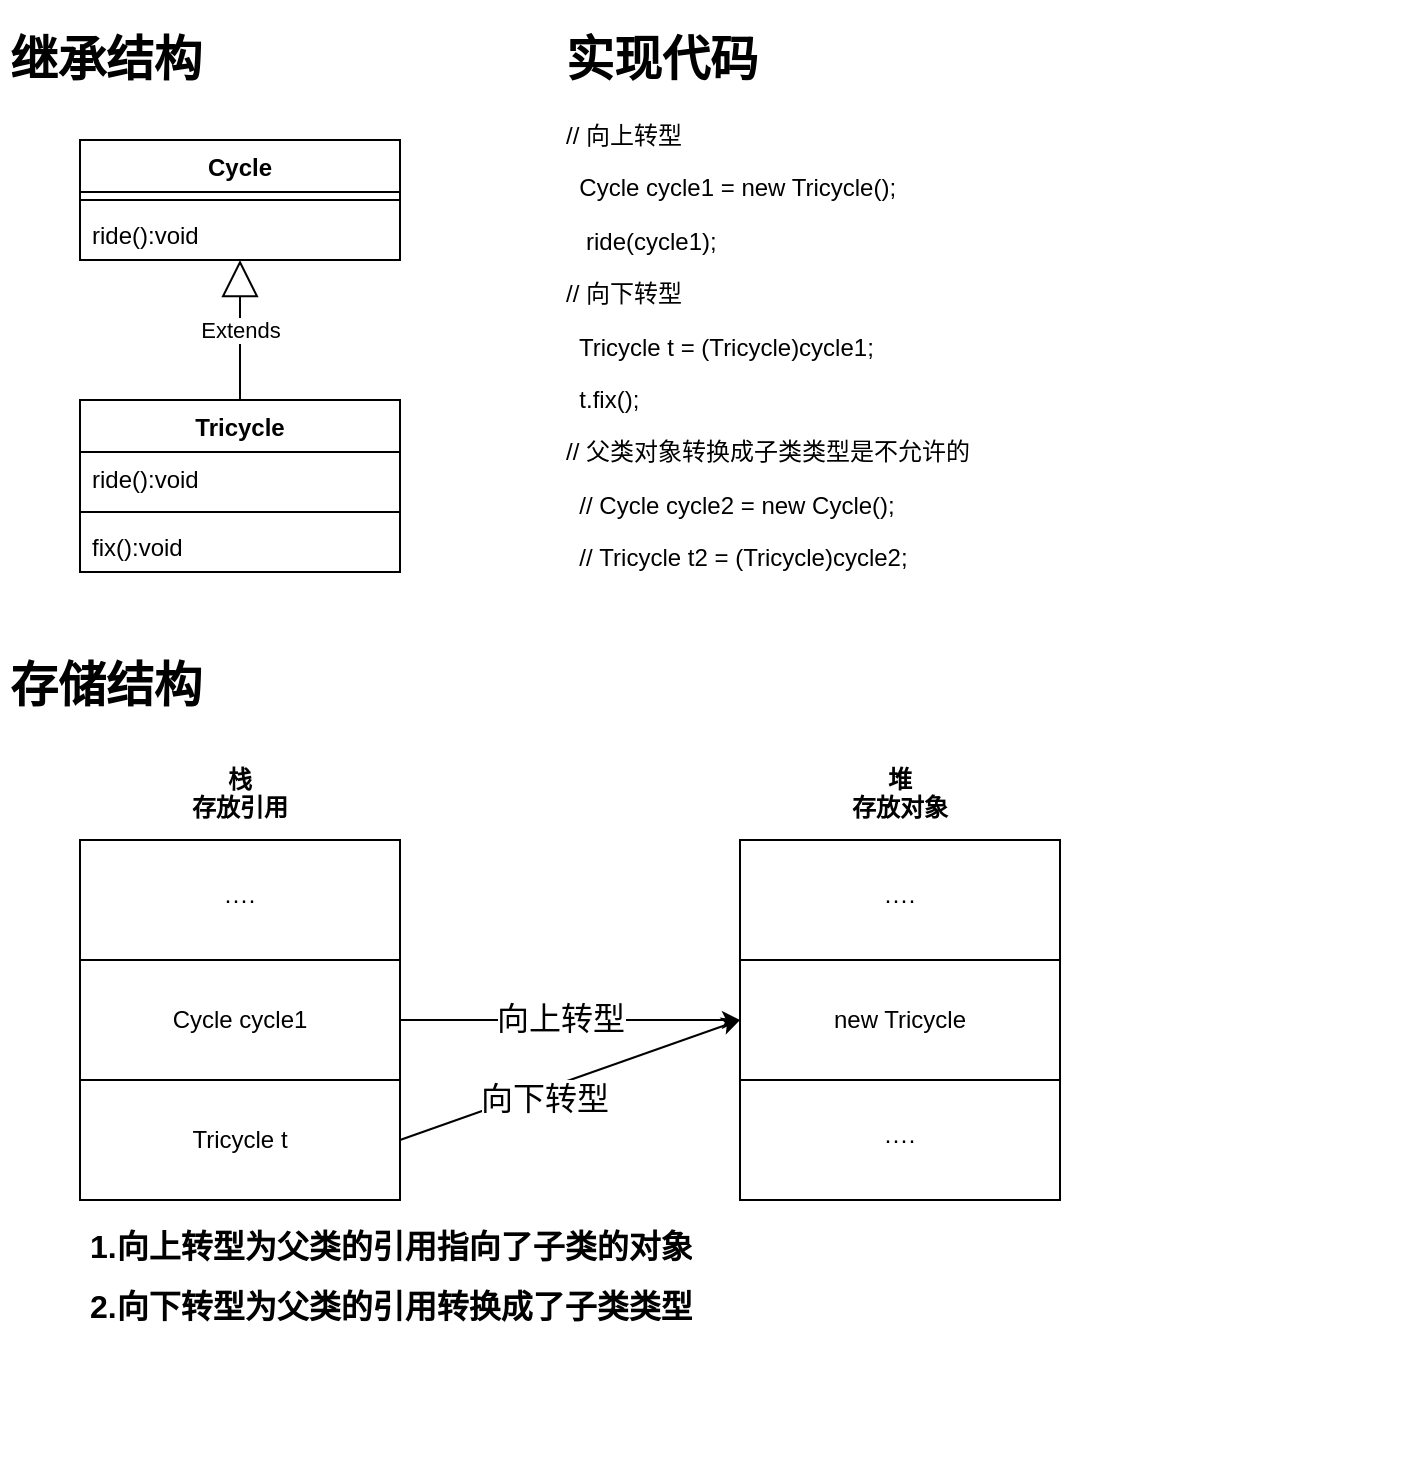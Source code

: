 <mxfile version="10.9.5" type="device"><diagram id="qSwdySFY1Bqaz7w6vX_x" name="第 1 页"><mxGraphModel dx="1106" dy="786" grid="1" gridSize="10" guides="1" tooltips="1" connect="1" arrows="1" fold="1" page="1" pageScale="1" pageWidth="827" pageHeight="1169" math="0" shadow="0"><root><mxCell id="0"/><mxCell id="1" parent="0"/><mxCell id="HuNmshx5-8DQOKbgn-uM-7" value="Extends" style="endArrow=block;endSize=16;endFill=0;html=1;exitX=0.5;exitY=0;exitDx=0;exitDy=0;" edge="1" parent="1" source="HuNmshx5-8DQOKbgn-uM-12" target="HuNmshx5-8DQOKbgn-uM-11"><mxGeometry width="160" relative="1" as="geometry"><mxPoint x="147" y="290" as="sourcePoint"/><mxPoint x="147" y="210" as="targetPoint"/></mxGeometry></mxCell><mxCell id="HuNmshx5-8DQOKbgn-uM-8" value="Cycle" style="swimlane;fontStyle=1;align=center;verticalAlign=top;childLayout=stackLayout;horizontal=1;startSize=26;horizontalStack=0;resizeParent=1;resizeParentMax=0;resizeLast=0;collapsible=1;marginBottom=0;" vertex="1" parent="1"><mxGeometry x="80" y="107" width="160" height="60" as="geometry"/></mxCell><mxCell id="HuNmshx5-8DQOKbgn-uM-10" value="" style="line;strokeWidth=1;fillColor=none;align=left;verticalAlign=middle;spacingTop=-1;spacingLeft=3;spacingRight=3;rotatable=0;labelPosition=right;points=[];portConstraint=eastwest;" vertex="1" parent="HuNmshx5-8DQOKbgn-uM-8"><mxGeometry y="26" width="160" height="8" as="geometry"/></mxCell><mxCell id="HuNmshx5-8DQOKbgn-uM-11" value="ride():void" style="text;strokeColor=none;fillColor=none;align=left;verticalAlign=top;spacingLeft=4;spacingRight=4;overflow=hidden;rotatable=0;points=[[0,0.5],[1,0.5]];portConstraint=eastwest;" vertex="1" parent="HuNmshx5-8DQOKbgn-uM-8"><mxGeometry y="34" width="160" height="26" as="geometry"/></mxCell><mxCell id="HuNmshx5-8DQOKbgn-uM-12" value="Tricycle" style="swimlane;fontStyle=1;align=center;verticalAlign=top;childLayout=stackLayout;horizontal=1;startSize=26;horizontalStack=0;resizeParent=1;resizeParentMax=0;resizeLast=0;collapsible=1;marginBottom=0;" vertex="1" parent="1"><mxGeometry x="80" y="237" width="160" height="86" as="geometry"/></mxCell><mxCell id="HuNmshx5-8DQOKbgn-uM-13" value="ride():void" style="text;strokeColor=none;fillColor=none;align=left;verticalAlign=top;spacingLeft=4;spacingRight=4;overflow=hidden;rotatable=0;points=[[0,0.5],[1,0.5]];portConstraint=eastwest;" vertex="1" parent="HuNmshx5-8DQOKbgn-uM-12"><mxGeometry y="26" width="160" height="26" as="geometry"/></mxCell><mxCell id="HuNmshx5-8DQOKbgn-uM-14" value="" style="line;strokeWidth=1;fillColor=none;align=left;verticalAlign=middle;spacingTop=-1;spacingLeft=3;spacingRight=3;rotatable=0;labelPosition=right;points=[];portConstraint=eastwest;" vertex="1" parent="HuNmshx5-8DQOKbgn-uM-12"><mxGeometry y="52" width="160" height="8" as="geometry"/></mxCell><mxCell id="HuNmshx5-8DQOKbgn-uM-15" value="fix():void" style="text;strokeColor=none;fillColor=none;align=left;verticalAlign=top;spacingLeft=4;spacingRight=4;overflow=hidden;rotatable=0;points=[[0,0.5],[1,0.5]];portConstraint=eastwest;" vertex="1" parent="HuNmshx5-8DQOKbgn-uM-12"><mxGeometry y="60" width="160" height="26" as="geometry"/></mxCell><mxCell id="HuNmshx5-8DQOKbgn-uM-19" value="····" style="rounded=0;whiteSpace=wrap;html=1;" vertex="1" parent="1"><mxGeometry x="80" y="457" width="160" height="60" as="geometry"/></mxCell><mxCell id="HuNmshx5-8DQOKbgn-uM-37" style="edgeStyle=orthogonalEdgeStyle;rounded=0;orthogonalLoop=1;jettySize=auto;html=1;exitX=1;exitY=0.5;exitDx=0;exitDy=0;entryX=0;entryY=0.5;entryDx=0;entryDy=0;" edge="1" parent="1" source="HuNmshx5-8DQOKbgn-uM-20" target="HuNmshx5-8DQOKbgn-uM-29"><mxGeometry relative="1" as="geometry"/></mxCell><mxCell id="HuNmshx5-8DQOKbgn-uM-41" value="向上转型" style="text;html=1;resizable=0;points=[];align=center;verticalAlign=middle;labelBackgroundColor=#ffffff;fontSize=16;" vertex="1" connectable="0" parent="HuNmshx5-8DQOKbgn-uM-37"><mxGeometry x="-0.059" y="1" relative="1" as="geometry"><mxPoint as="offset"/></mxGeometry></mxCell><mxCell id="HuNmshx5-8DQOKbgn-uM-20" value="Cycle cycle1" style="rounded=0;whiteSpace=wrap;html=1;" vertex="1" parent="1"><mxGeometry x="80" y="517" width="160" height="60" as="geometry"/></mxCell><mxCell id="HuNmshx5-8DQOKbgn-uM-40" style="rounded=0;orthogonalLoop=1;jettySize=auto;html=1;exitX=1;exitY=0.5;exitDx=0;exitDy=0;entryX=0;entryY=0.5;entryDx=0;entryDy=0;fontSize=16;" edge="1" parent="1" source="HuNmshx5-8DQOKbgn-uM-21" target="HuNmshx5-8DQOKbgn-uM-29"><mxGeometry relative="1" as="geometry"/></mxCell><mxCell id="HuNmshx5-8DQOKbgn-uM-42" value="向下转型" style="text;html=1;resizable=0;points=[];align=center;verticalAlign=middle;labelBackgroundColor=#ffffff;fontSize=16;" vertex="1" connectable="0" parent="HuNmshx5-8DQOKbgn-uM-40"><mxGeometry x="-0.169" y="-4" relative="1" as="geometry"><mxPoint as="offset"/></mxGeometry></mxCell><mxCell id="HuNmshx5-8DQOKbgn-uM-21" value="Tricycle t" style="rounded=0;whiteSpace=wrap;html=1;" vertex="1" parent="1"><mxGeometry x="80" y="577" width="160" height="60" as="geometry"/></mxCell><mxCell id="HuNmshx5-8DQOKbgn-uM-27" value="栈&#10;存放引用" style="text;align=center;fontStyle=1;verticalAlign=middle;spacingLeft=3;spacingRight=3;strokeColor=none;rotatable=0;points=[[0,0.5],[1,0.5]];portConstraint=eastwest;" vertex="1" parent="1"><mxGeometry x="120" y="420" width="80" height="26" as="geometry"/></mxCell><mxCell id="HuNmshx5-8DQOKbgn-uM-28" value="····" style="rounded=0;whiteSpace=wrap;html=1;" vertex="1" parent="1"><mxGeometry x="410" y="457" width="160" height="60" as="geometry"/></mxCell><mxCell id="HuNmshx5-8DQOKbgn-uM-29" value="new Tricycle" style="rounded=0;whiteSpace=wrap;html=1;" vertex="1" parent="1"><mxGeometry x="410" y="517" width="160" height="60" as="geometry"/></mxCell><mxCell id="HuNmshx5-8DQOKbgn-uM-30" value="····" style="rounded=0;whiteSpace=wrap;html=1;" vertex="1" parent="1"><mxGeometry x="410" y="577" width="160" height="60" as="geometry"/></mxCell><mxCell id="HuNmshx5-8DQOKbgn-uM-33" value="堆&#10;存放对象" style="text;align=center;fontStyle=1;verticalAlign=middle;spacingLeft=3;spacingRight=3;strokeColor=none;rotatable=0;points=[[0,0.5],[1,0.5]];portConstraint=eastwest;" vertex="1" parent="1"><mxGeometry x="450" y="420" width="80" height="26" as="geometry"/></mxCell><mxCell id="HuNmshx5-8DQOKbgn-uM-34" value="&lt;h1&gt;继承结构&lt;/h1&gt;" style="text;html=1;strokeColor=none;fillColor=none;spacing=5;spacingTop=-20;whiteSpace=wrap;overflow=hidden;rounded=0;" vertex="1" parent="1"><mxGeometry x="40" y="47" width="120" height="40" as="geometry"/></mxCell><mxCell id="HuNmshx5-8DQOKbgn-uM-35" value="&lt;h1&gt;存储结构&lt;/h1&gt;" style="text;html=1;strokeColor=none;fillColor=none;spacing=5;spacingTop=-20;whiteSpace=wrap;overflow=hidden;rounded=0;" vertex="1" parent="1"><mxGeometry x="40" y="360" width="120" height="40" as="geometry"/></mxCell><mxCell id="HuNmshx5-8DQOKbgn-uM-38" value="&lt;h1&gt;实现代码&lt;/h1&gt;&lt;p&gt;// 向上转型&lt;/p&gt;&lt;p&gt;&lt;span&gt;&amp;nbsp; Cycle cycle1 = new Tricycle();&lt;/span&gt;&lt;/p&gt;&lt;p&gt;&amp;nbsp; &amp;nbsp;ride(cycle1);&lt;/p&gt;&lt;p&gt;// 向下转型&lt;/p&gt;&lt;p&gt;&lt;span&gt;&amp;nbsp; Tricycle t = (Tricycle)cycle1;&lt;/span&gt;&lt;/p&gt;&lt;p&gt;&lt;span&gt;&amp;nbsp; t.fix();&lt;/span&gt;&lt;/p&gt;&lt;p&gt;// 父类对象转换成子类类型是不允许的&lt;/p&gt;&lt;p&gt;&amp;nbsp; // Cycle cycle2 = new Cycle();&lt;/p&gt;&lt;p&gt;&lt;span&gt;&amp;nbsp; //&amp;nbsp;&lt;/span&gt;&lt;span&gt;Tricycle t2 = (Tricycle)cycle2;&lt;/span&gt;&lt;/p&gt;" style="text;html=1;strokeColor=none;fillColor=none;spacing=5;spacingTop=-20;whiteSpace=wrap;overflow=hidden;rounded=0;" vertex="1" parent="1"><mxGeometry x="318" y="47" width="422" height="343" as="geometry"/></mxCell><mxCell id="HuNmshx5-8DQOKbgn-uM-39" value="&lt;h1 style=&quot;font-size: 16px&quot;&gt;1.向上转型为父类的引用指向了子类的对象&lt;/h1&gt;&lt;div&gt;&lt;b&gt;2.向下转型为父类的引用转换成了子类类型&lt;/b&gt;&lt;/div&gt;" style="text;html=1;strokeColor=none;fillColor=none;spacing=5;spacingTop=-20;whiteSpace=wrap;overflow=hidden;rounded=0;fontSize=16;" vertex="1" parent="1"><mxGeometry x="80" y="650" width="540" height="120" as="geometry"/></mxCell></root></mxGraphModel></diagram></mxfile>